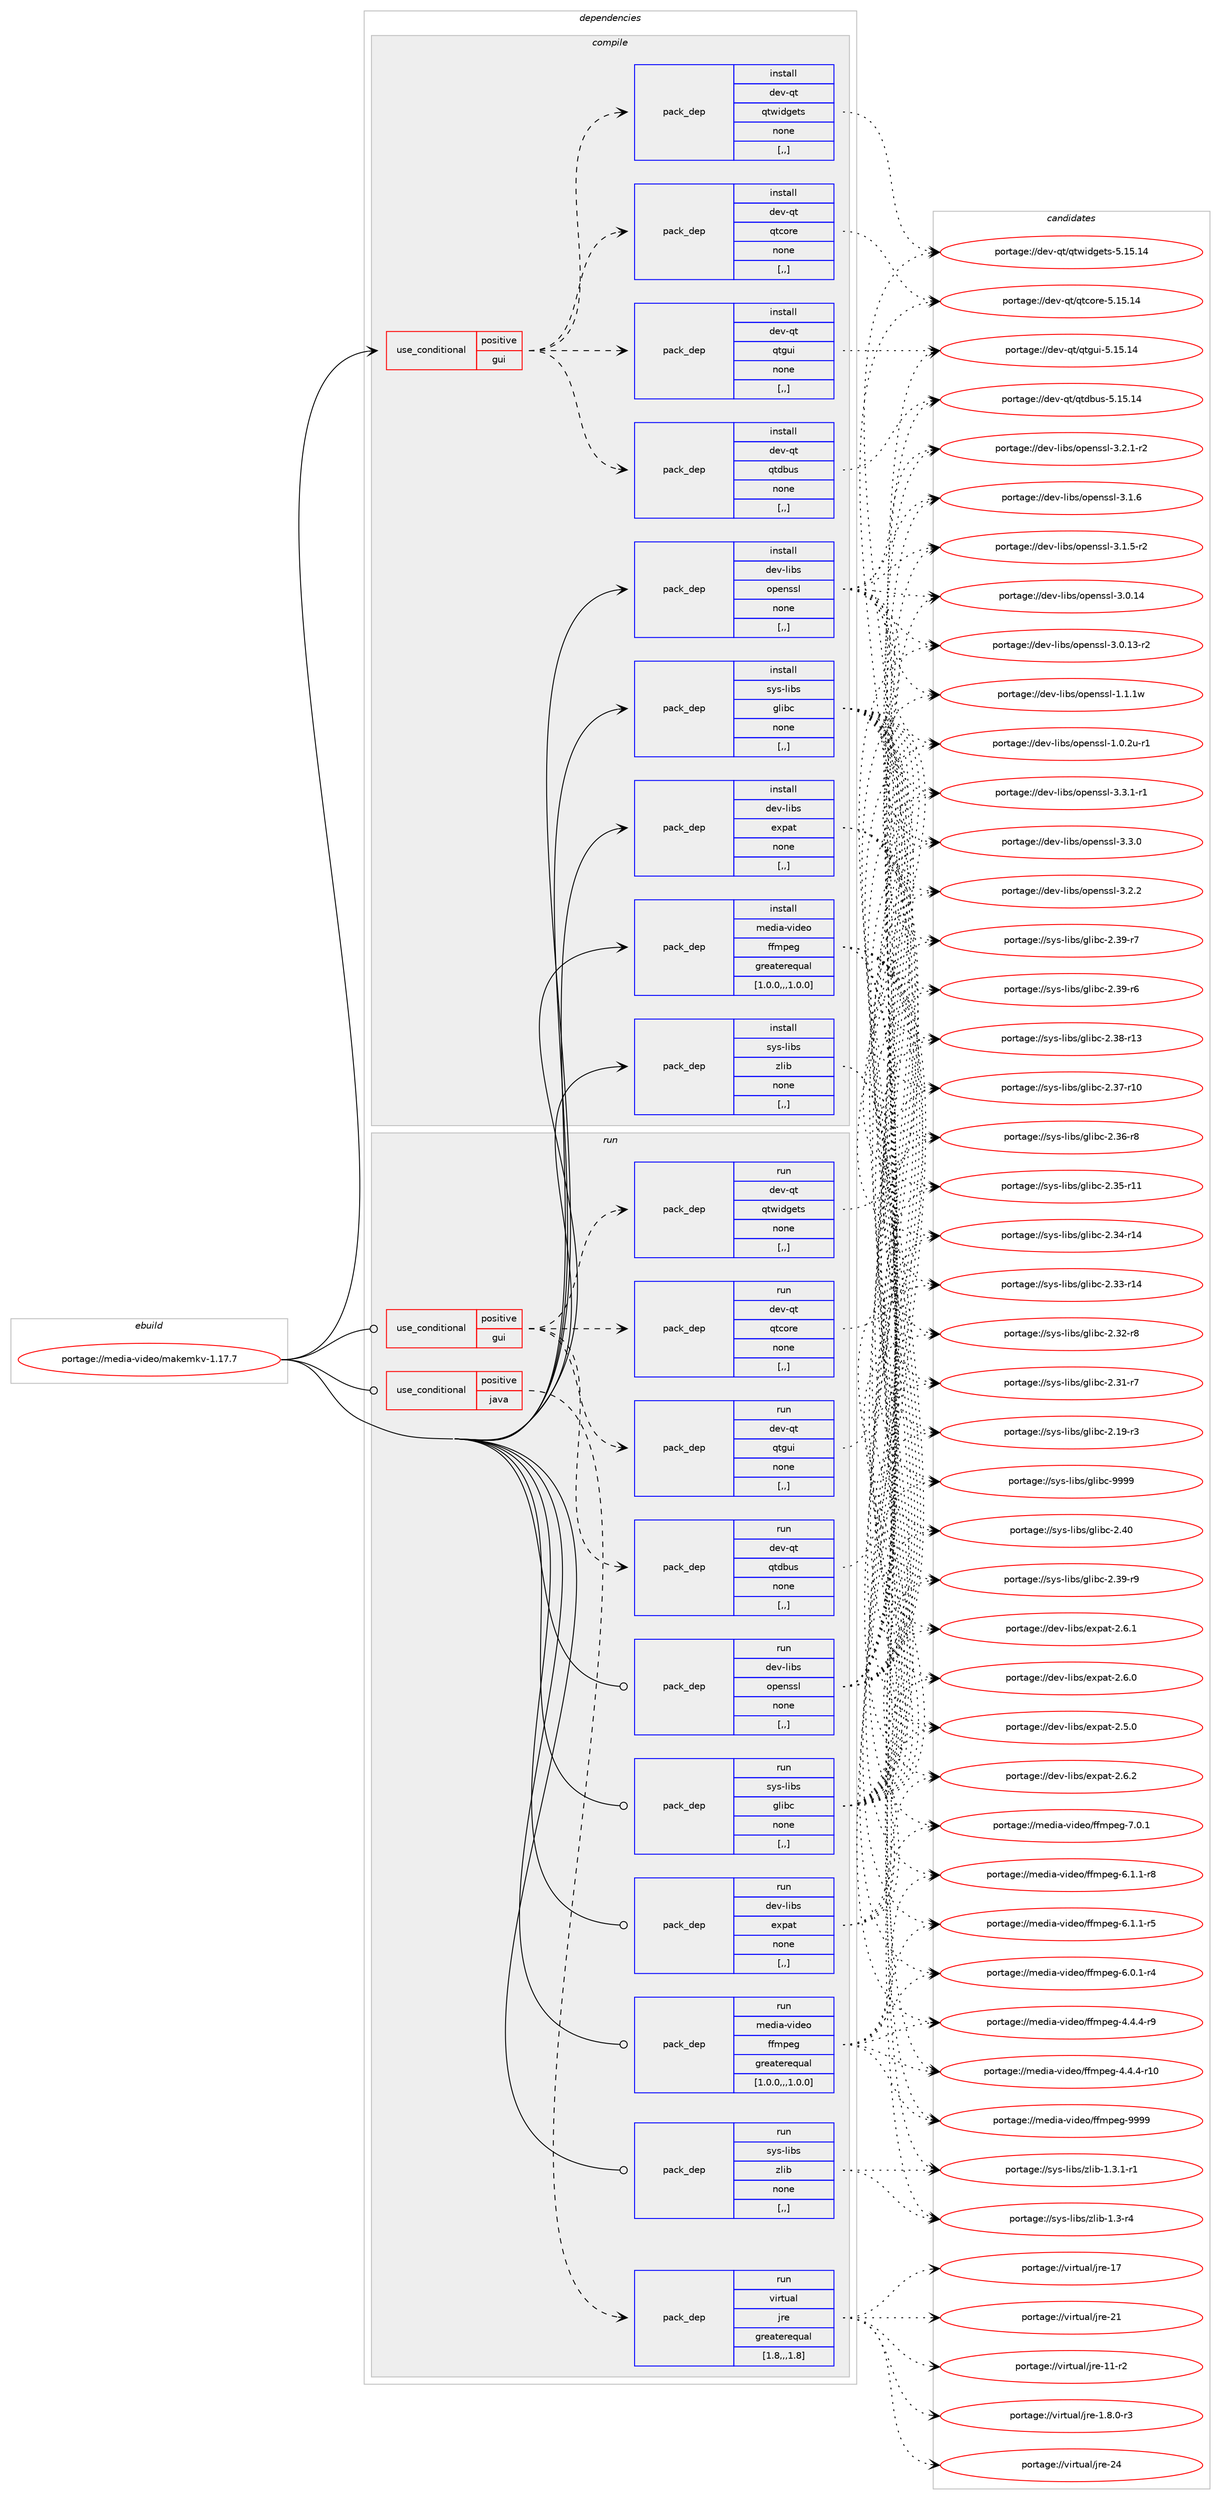 digraph prolog {

# *************
# Graph options
# *************

newrank=true;
concentrate=true;
compound=true;
graph [rankdir=LR,fontname=Helvetica,fontsize=10,ranksep=1.5];#, ranksep=2.5, nodesep=0.2];
edge  [arrowhead=vee];
node  [fontname=Helvetica,fontsize=10];

# **********
# The ebuild
# **********

subgraph cluster_leftcol {
color=gray;
label=<<i>ebuild</i>>;
id [label="portage://media-video/makemkv-1.17.7", color=red, width=4, href="../media-video/makemkv-1.17.7.svg"];
}

# ****************
# The dependencies
# ****************

subgraph cluster_midcol {
color=gray;
label=<<i>dependencies</i>>;
subgraph cluster_compile {
fillcolor="#eeeeee";
style=filled;
label=<<i>compile</i>>;
subgraph cond84138 {
dependency329238 [label=<<TABLE BORDER="0" CELLBORDER="1" CELLSPACING="0" CELLPADDING="4"><TR><TD ROWSPAN="3" CELLPADDING="10">use_conditional</TD></TR><TR><TD>positive</TD></TR><TR><TD>gui</TD></TR></TABLE>>, shape=none, color=red];
subgraph pack242588 {
dependency329239 [label=<<TABLE BORDER="0" CELLBORDER="1" CELLSPACING="0" CELLPADDING="4" WIDTH="220"><TR><TD ROWSPAN="6" CELLPADDING="30">pack_dep</TD></TR><TR><TD WIDTH="110">install</TD></TR><TR><TD>dev-qt</TD></TR><TR><TD>qtcore</TD></TR><TR><TD>none</TD></TR><TR><TD>[,,]</TD></TR></TABLE>>, shape=none, color=blue];
}
dependency329238:e -> dependency329239:w [weight=20,style="dashed",arrowhead="vee"];
subgraph pack242589 {
dependency329240 [label=<<TABLE BORDER="0" CELLBORDER="1" CELLSPACING="0" CELLPADDING="4" WIDTH="220"><TR><TD ROWSPAN="6" CELLPADDING="30">pack_dep</TD></TR><TR><TD WIDTH="110">install</TD></TR><TR><TD>dev-qt</TD></TR><TR><TD>qtdbus</TD></TR><TR><TD>none</TD></TR><TR><TD>[,,]</TD></TR></TABLE>>, shape=none, color=blue];
}
dependency329238:e -> dependency329240:w [weight=20,style="dashed",arrowhead="vee"];
subgraph pack242590 {
dependency329241 [label=<<TABLE BORDER="0" CELLBORDER="1" CELLSPACING="0" CELLPADDING="4" WIDTH="220"><TR><TD ROWSPAN="6" CELLPADDING="30">pack_dep</TD></TR><TR><TD WIDTH="110">install</TD></TR><TR><TD>dev-qt</TD></TR><TR><TD>qtgui</TD></TR><TR><TD>none</TD></TR><TR><TD>[,,]</TD></TR></TABLE>>, shape=none, color=blue];
}
dependency329238:e -> dependency329241:w [weight=20,style="dashed",arrowhead="vee"];
subgraph pack242591 {
dependency329242 [label=<<TABLE BORDER="0" CELLBORDER="1" CELLSPACING="0" CELLPADDING="4" WIDTH="220"><TR><TD ROWSPAN="6" CELLPADDING="30">pack_dep</TD></TR><TR><TD WIDTH="110">install</TD></TR><TR><TD>dev-qt</TD></TR><TR><TD>qtwidgets</TD></TR><TR><TD>none</TD></TR><TR><TD>[,,]</TD></TR></TABLE>>, shape=none, color=blue];
}
dependency329238:e -> dependency329242:w [weight=20,style="dashed",arrowhead="vee"];
}
id:e -> dependency329238:w [weight=20,style="solid",arrowhead="vee"];
subgraph pack242592 {
dependency329243 [label=<<TABLE BORDER="0" CELLBORDER="1" CELLSPACING="0" CELLPADDING="4" WIDTH="220"><TR><TD ROWSPAN="6" CELLPADDING="30">pack_dep</TD></TR><TR><TD WIDTH="110">install</TD></TR><TR><TD>dev-libs</TD></TR><TR><TD>expat</TD></TR><TR><TD>none</TD></TR><TR><TD>[,,]</TD></TR></TABLE>>, shape=none, color=blue];
}
id:e -> dependency329243:w [weight=20,style="solid",arrowhead="vee"];
subgraph pack242593 {
dependency329244 [label=<<TABLE BORDER="0" CELLBORDER="1" CELLSPACING="0" CELLPADDING="4" WIDTH="220"><TR><TD ROWSPAN="6" CELLPADDING="30">pack_dep</TD></TR><TR><TD WIDTH="110">install</TD></TR><TR><TD>dev-libs</TD></TR><TR><TD>openssl</TD></TR><TR><TD>none</TD></TR><TR><TD>[,,]</TD></TR></TABLE>>, shape=none, color=blue];
}
id:e -> dependency329244:w [weight=20,style="solid",arrowhead="vee"];
subgraph pack242594 {
dependency329245 [label=<<TABLE BORDER="0" CELLBORDER="1" CELLSPACING="0" CELLPADDING="4" WIDTH="220"><TR><TD ROWSPAN="6" CELLPADDING="30">pack_dep</TD></TR><TR><TD WIDTH="110">install</TD></TR><TR><TD>media-video</TD></TR><TR><TD>ffmpeg</TD></TR><TR><TD>greaterequal</TD></TR><TR><TD>[1.0.0,,,1.0.0]</TD></TR></TABLE>>, shape=none, color=blue];
}
id:e -> dependency329245:w [weight=20,style="solid",arrowhead="vee"];
subgraph pack242595 {
dependency329246 [label=<<TABLE BORDER="0" CELLBORDER="1" CELLSPACING="0" CELLPADDING="4" WIDTH="220"><TR><TD ROWSPAN="6" CELLPADDING="30">pack_dep</TD></TR><TR><TD WIDTH="110">install</TD></TR><TR><TD>sys-libs</TD></TR><TR><TD>glibc</TD></TR><TR><TD>none</TD></TR><TR><TD>[,,]</TD></TR></TABLE>>, shape=none, color=blue];
}
id:e -> dependency329246:w [weight=20,style="solid",arrowhead="vee"];
subgraph pack242596 {
dependency329247 [label=<<TABLE BORDER="0" CELLBORDER="1" CELLSPACING="0" CELLPADDING="4" WIDTH="220"><TR><TD ROWSPAN="6" CELLPADDING="30">pack_dep</TD></TR><TR><TD WIDTH="110">install</TD></TR><TR><TD>sys-libs</TD></TR><TR><TD>zlib</TD></TR><TR><TD>none</TD></TR><TR><TD>[,,]</TD></TR></TABLE>>, shape=none, color=blue];
}
id:e -> dependency329247:w [weight=20,style="solid",arrowhead="vee"];
}
subgraph cluster_compileandrun {
fillcolor="#eeeeee";
style=filled;
label=<<i>compile and run</i>>;
}
subgraph cluster_run {
fillcolor="#eeeeee";
style=filled;
label=<<i>run</i>>;
subgraph cond84139 {
dependency329248 [label=<<TABLE BORDER="0" CELLBORDER="1" CELLSPACING="0" CELLPADDING="4"><TR><TD ROWSPAN="3" CELLPADDING="10">use_conditional</TD></TR><TR><TD>positive</TD></TR><TR><TD>gui</TD></TR></TABLE>>, shape=none, color=red];
subgraph pack242597 {
dependency329249 [label=<<TABLE BORDER="0" CELLBORDER="1" CELLSPACING="0" CELLPADDING="4" WIDTH="220"><TR><TD ROWSPAN="6" CELLPADDING="30">pack_dep</TD></TR><TR><TD WIDTH="110">run</TD></TR><TR><TD>dev-qt</TD></TR><TR><TD>qtcore</TD></TR><TR><TD>none</TD></TR><TR><TD>[,,]</TD></TR></TABLE>>, shape=none, color=blue];
}
dependency329248:e -> dependency329249:w [weight=20,style="dashed",arrowhead="vee"];
subgraph pack242598 {
dependency329250 [label=<<TABLE BORDER="0" CELLBORDER="1" CELLSPACING="0" CELLPADDING="4" WIDTH="220"><TR><TD ROWSPAN="6" CELLPADDING="30">pack_dep</TD></TR><TR><TD WIDTH="110">run</TD></TR><TR><TD>dev-qt</TD></TR><TR><TD>qtdbus</TD></TR><TR><TD>none</TD></TR><TR><TD>[,,]</TD></TR></TABLE>>, shape=none, color=blue];
}
dependency329248:e -> dependency329250:w [weight=20,style="dashed",arrowhead="vee"];
subgraph pack242599 {
dependency329251 [label=<<TABLE BORDER="0" CELLBORDER="1" CELLSPACING="0" CELLPADDING="4" WIDTH="220"><TR><TD ROWSPAN="6" CELLPADDING="30">pack_dep</TD></TR><TR><TD WIDTH="110">run</TD></TR><TR><TD>dev-qt</TD></TR><TR><TD>qtgui</TD></TR><TR><TD>none</TD></TR><TR><TD>[,,]</TD></TR></TABLE>>, shape=none, color=blue];
}
dependency329248:e -> dependency329251:w [weight=20,style="dashed",arrowhead="vee"];
subgraph pack242600 {
dependency329252 [label=<<TABLE BORDER="0" CELLBORDER="1" CELLSPACING="0" CELLPADDING="4" WIDTH="220"><TR><TD ROWSPAN="6" CELLPADDING="30">pack_dep</TD></TR><TR><TD WIDTH="110">run</TD></TR><TR><TD>dev-qt</TD></TR><TR><TD>qtwidgets</TD></TR><TR><TD>none</TD></TR><TR><TD>[,,]</TD></TR></TABLE>>, shape=none, color=blue];
}
dependency329248:e -> dependency329252:w [weight=20,style="dashed",arrowhead="vee"];
}
id:e -> dependency329248:w [weight=20,style="solid",arrowhead="odot"];
subgraph cond84140 {
dependency329253 [label=<<TABLE BORDER="0" CELLBORDER="1" CELLSPACING="0" CELLPADDING="4"><TR><TD ROWSPAN="3" CELLPADDING="10">use_conditional</TD></TR><TR><TD>positive</TD></TR><TR><TD>java</TD></TR></TABLE>>, shape=none, color=red];
subgraph pack242601 {
dependency329254 [label=<<TABLE BORDER="0" CELLBORDER="1" CELLSPACING="0" CELLPADDING="4" WIDTH="220"><TR><TD ROWSPAN="6" CELLPADDING="30">pack_dep</TD></TR><TR><TD WIDTH="110">run</TD></TR><TR><TD>virtual</TD></TR><TR><TD>jre</TD></TR><TR><TD>greaterequal</TD></TR><TR><TD>[1.8,,,1.8]</TD></TR></TABLE>>, shape=none, color=blue];
}
dependency329253:e -> dependency329254:w [weight=20,style="dashed",arrowhead="vee"];
}
id:e -> dependency329253:w [weight=20,style="solid",arrowhead="odot"];
subgraph pack242602 {
dependency329255 [label=<<TABLE BORDER="0" CELLBORDER="1" CELLSPACING="0" CELLPADDING="4" WIDTH="220"><TR><TD ROWSPAN="6" CELLPADDING="30">pack_dep</TD></TR><TR><TD WIDTH="110">run</TD></TR><TR><TD>dev-libs</TD></TR><TR><TD>expat</TD></TR><TR><TD>none</TD></TR><TR><TD>[,,]</TD></TR></TABLE>>, shape=none, color=blue];
}
id:e -> dependency329255:w [weight=20,style="solid",arrowhead="odot"];
subgraph pack242603 {
dependency329256 [label=<<TABLE BORDER="0" CELLBORDER="1" CELLSPACING="0" CELLPADDING="4" WIDTH="220"><TR><TD ROWSPAN="6" CELLPADDING="30">pack_dep</TD></TR><TR><TD WIDTH="110">run</TD></TR><TR><TD>dev-libs</TD></TR><TR><TD>openssl</TD></TR><TR><TD>none</TD></TR><TR><TD>[,,]</TD></TR></TABLE>>, shape=none, color=blue];
}
id:e -> dependency329256:w [weight=20,style="solid",arrowhead="odot"];
subgraph pack242604 {
dependency329257 [label=<<TABLE BORDER="0" CELLBORDER="1" CELLSPACING="0" CELLPADDING="4" WIDTH="220"><TR><TD ROWSPAN="6" CELLPADDING="30">pack_dep</TD></TR><TR><TD WIDTH="110">run</TD></TR><TR><TD>media-video</TD></TR><TR><TD>ffmpeg</TD></TR><TR><TD>greaterequal</TD></TR><TR><TD>[1.0.0,,,1.0.0]</TD></TR></TABLE>>, shape=none, color=blue];
}
id:e -> dependency329257:w [weight=20,style="solid",arrowhead="odot"];
subgraph pack242605 {
dependency329258 [label=<<TABLE BORDER="0" CELLBORDER="1" CELLSPACING="0" CELLPADDING="4" WIDTH="220"><TR><TD ROWSPAN="6" CELLPADDING="30">pack_dep</TD></TR><TR><TD WIDTH="110">run</TD></TR><TR><TD>sys-libs</TD></TR><TR><TD>glibc</TD></TR><TR><TD>none</TD></TR><TR><TD>[,,]</TD></TR></TABLE>>, shape=none, color=blue];
}
id:e -> dependency329258:w [weight=20,style="solid",arrowhead="odot"];
subgraph pack242606 {
dependency329259 [label=<<TABLE BORDER="0" CELLBORDER="1" CELLSPACING="0" CELLPADDING="4" WIDTH="220"><TR><TD ROWSPAN="6" CELLPADDING="30">pack_dep</TD></TR><TR><TD WIDTH="110">run</TD></TR><TR><TD>sys-libs</TD></TR><TR><TD>zlib</TD></TR><TR><TD>none</TD></TR><TR><TD>[,,]</TD></TR></TABLE>>, shape=none, color=blue];
}
id:e -> dependency329259:w [weight=20,style="solid",arrowhead="odot"];
}
}

# **************
# The candidates
# **************

subgraph cluster_choices {
rank=same;
color=gray;
label=<<i>candidates</i>>;

subgraph choice242588 {
color=black;
nodesep=1;
choice1001011184511311647113116991111141014553464953464952 [label="portage://dev-qt/qtcore-5.15.14", color=red, width=4,href="../dev-qt/qtcore-5.15.14.svg"];
dependency329239:e -> choice1001011184511311647113116991111141014553464953464952:w [style=dotted,weight="100"];
}
subgraph choice242589 {
color=black;
nodesep=1;
choice1001011184511311647113116100981171154553464953464952 [label="portage://dev-qt/qtdbus-5.15.14", color=red, width=4,href="../dev-qt/qtdbus-5.15.14.svg"];
dependency329240:e -> choice1001011184511311647113116100981171154553464953464952:w [style=dotted,weight="100"];
}
subgraph choice242590 {
color=black;
nodesep=1;
choice10010111845113116471131161031171054553464953464952 [label="portage://dev-qt/qtgui-5.15.14", color=red, width=4,href="../dev-qt/qtgui-5.15.14.svg"];
dependency329241:e -> choice10010111845113116471131161031171054553464953464952:w [style=dotted,weight="100"];
}
subgraph choice242591 {
color=black;
nodesep=1;
choice10010111845113116471131161191051001031011161154553464953464952 [label="portage://dev-qt/qtwidgets-5.15.14", color=red, width=4,href="../dev-qt/qtwidgets-5.15.14.svg"];
dependency329242:e -> choice10010111845113116471131161191051001031011161154553464953464952:w [style=dotted,weight="100"];
}
subgraph choice242592 {
color=black;
nodesep=1;
choice10010111845108105981154710112011297116455046544650 [label="portage://dev-libs/expat-2.6.2", color=red, width=4,href="../dev-libs/expat-2.6.2.svg"];
choice10010111845108105981154710112011297116455046544649 [label="portage://dev-libs/expat-2.6.1", color=red, width=4,href="../dev-libs/expat-2.6.1.svg"];
choice10010111845108105981154710112011297116455046544648 [label="portage://dev-libs/expat-2.6.0", color=red, width=4,href="../dev-libs/expat-2.6.0.svg"];
choice10010111845108105981154710112011297116455046534648 [label="portage://dev-libs/expat-2.5.0", color=red, width=4,href="../dev-libs/expat-2.5.0.svg"];
dependency329243:e -> choice10010111845108105981154710112011297116455046544650:w [style=dotted,weight="100"];
dependency329243:e -> choice10010111845108105981154710112011297116455046544649:w [style=dotted,weight="100"];
dependency329243:e -> choice10010111845108105981154710112011297116455046544648:w [style=dotted,weight="100"];
dependency329243:e -> choice10010111845108105981154710112011297116455046534648:w [style=dotted,weight="100"];
}
subgraph choice242593 {
color=black;
nodesep=1;
choice1001011184510810598115471111121011101151151084551465146494511449 [label="portage://dev-libs/openssl-3.3.1-r1", color=red, width=4,href="../dev-libs/openssl-3.3.1-r1.svg"];
choice100101118451081059811547111112101110115115108455146514648 [label="portage://dev-libs/openssl-3.3.0", color=red, width=4,href="../dev-libs/openssl-3.3.0.svg"];
choice100101118451081059811547111112101110115115108455146504650 [label="portage://dev-libs/openssl-3.2.2", color=red, width=4,href="../dev-libs/openssl-3.2.2.svg"];
choice1001011184510810598115471111121011101151151084551465046494511450 [label="portage://dev-libs/openssl-3.2.1-r2", color=red, width=4,href="../dev-libs/openssl-3.2.1-r2.svg"];
choice100101118451081059811547111112101110115115108455146494654 [label="portage://dev-libs/openssl-3.1.6", color=red, width=4,href="../dev-libs/openssl-3.1.6.svg"];
choice1001011184510810598115471111121011101151151084551464946534511450 [label="portage://dev-libs/openssl-3.1.5-r2", color=red, width=4,href="../dev-libs/openssl-3.1.5-r2.svg"];
choice10010111845108105981154711111210111011511510845514648464952 [label="portage://dev-libs/openssl-3.0.14", color=red, width=4,href="../dev-libs/openssl-3.0.14.svg"];
choice100101118451081059811547111112101110115115108455146484649514511450 [label="portage://dev-libs/openssl-3.0.13-r2", color=red, width=4,href="../dev-libs/openssl-3.0.13-r2.svg"];
choice100101118451081059811547111112101110115115108454946494649119 [label="portage://dev-libs/openssl-1.1.1w", color=red, width=4,href="../dev-libs/openssl-1.1.1w.svg"];
choice1001011184510810598115471111121011101151151084549464846501174511449 [label="portage://dev-libs/openssl-1.0.2u-r1", color=red, width=4,href="../dev-libs/openssl-1.0.2u-r1.svg"];
dependency329244:e -> choice1001011184510810598115471111121011101151151084551465146494511449:w [style=dotted,weight="100"];
dependency329244:e -> choice100101118451081059811547111112101110115115108455146514648:w [style=dotted,weight="100"];
dependency329244:e -> choice100101118451081059811547111112101110115115108455146504650:w [style=dotted,weight="100"];
dependency329244:e -> choice1001011184510810598115471111121011101151151084551465046494511450:w [style=dotted,weight="100"];
dependency329244:e -> choice100101118451081059811547111112101110115115108455146494654:w [style=dotted,weight="100"];
dependency329244:e -> choice1001011184510810598115471111121011101151151084551464946534511450:w [style=dotted,weight="100"];
dependency329244:e -> choice10010111845108105981154711111210111011511510845514648464952:w [style=dotted,weight="100"];
dependency329244:e -> choice100101118451081059811547111112101110115115108455146484649514511450:w [style=dotted,weight="100"];
dependency329244:e -> choice100101118451081059811547111112101110115115108454946494649119:w [style=dotted,weight="100"];
dependency329244:e -> choice1001011184510810598115471111121011101151151084549464846501174511449:w [style=dotted,weight="100"];
}
subgraph choice242594 {
color=black;
nodesep=1;
choice1091011001059745118105100101111471021021091121011034557575757 [label="portage://media-video/ffmpeg-9999", color=red, width=4,href="../media-video/ffmpeg-9999.svg"];
choice109101100105974511810510010111147102102109112101103455546484649 [label="portage://media-video/ffmpeg-7.0.1", color=red, width=4,href="../media-video/ffmpeg-7.0.1.svg"];
choice1091011001059745118105100101111471021021091121011034554464946494511456 [label="portage://media-video/ffmpeg-6.1.1-r8", color=red, width=4,href="../media-video/ffmpeg-6.1.1-r8.svg"];
choice1091011001059745118105100101111471021021091121011034554464946494511453 [label="portage://media-video/ffmpeg-6.1.1-r5", color=red, width=4,href="../media-video/ffmpeg-6.1.1-r5.svg"];
choice1091011001059745118105100101111471021021091121011034554464846494511452 [label="portage://media-video/ffmpeg-6.0.1-r4", color=red, width=4,href="../media-video/ffmpeg-6.0.1-r4.svg"];
choice1091011001059745118105100101111471021021091121011034552465246524511457 [label="portage://media-video/ffmpeg-4.4.4-r9", color=red, width=4,href="../media-video/ffmpeg-4.4.4-r9.svg"];
choice109101100105974511810510010111147102102109112101103455246524652451144948 [label="portage://media-video/ffmpeg-4.4.4-r10", color=red, width=4,href="../media-video/ffmpeg-4.4.4-r10.svg"];
dependency329245:e -> choice1091011001059745118105100101111471021021091121011034557575757:w [style=dotted,weight="100"];
dependency329245:e -> choice109101100105974511810510010111147102102109112101103455546484649:w [style=dotted,weight="100"];
dependency329245:e -> choice1091011001059745118105100101111471021021091121011034554464946494511456:w [style=dotted,weight="100"];
dependency329245:e -> choice1091011001059745118105100101111471021021091121011034554464946494511453:w [style=dotted,weight="100"];
dependency329245:e -> choice1091011001059745118105100101111471021021091121011034554464846494511452:w [style=dotted,weight="100"];
dependency329245:e -> choice1091011001059745118105100101111471021021091121011034552465246524511457:w [style=dotted,weight="100"];
dependency329245:e -> choice109101100105974511810510010111147102102109112101103455246524652451144948:w [style=dotted,weight="100"];
}
subgraph choice242595 {
color=black;
nodesep=1;
choice11512111545108105981154710310810598994557575757 [label="portage://sys-libs/glibc-9999", color=red, width=4,href="../sys-libs/glibc-9999.svg"];
choice11512111545108105981154710310810598994550465248 [label="portage://sys-libs/glibc-2.40", color=red, width=4,href="../sys-libs/glibc-2.40.svg"];
choice115121115451081059811547103108105989945504651574511457 [label="portage://sys-libs/glibc-2.39-r9", color=red, width=4,href="../sys-libs/glibc-2.39-r9.svg"];
choice115121115451081059811547103108105989945504651574511455 [label="portage://sys-libs/glibc-2.39-r7", color=red, width=4,href="../sys-libs/glibc-2.39-r7.svg"];
choice115121115451081059811547103108105989945504651574511454 [label="portage://sys-libs/glibc-2.39-r6", color=red, width=4,href="../sys-libs/glibc-2.39-r6.svg"];
choice11512111545108105981154710310810598994550465156451144951 [label="portage://sys-libs/glibc-2.38-r13", color=red, width=4,href="../sys-libs/glibc-2.38-r13.svg"];
choice11512111545108105981154710310810598994550465155451144948 [label="portage://sys-libs/glibc-2.37-r10", color=red, width=4,href="../sys-libs/glibc-2.37-r10.svg"];
choice115121115451081059811547103108105989945504651544511456 [label="portage://sys-libs/glibc-2.36-r8", color=red, width=4,href="../sys-libs/glibc-2.36-r8.svg"];
choice11512111545108105981154710310810598994550465153451144949 [label="portage://sys-libs/glibc-2.35-r11", color=red, width=4,href="../sys-libs/glibc-2.35-r11.svg"];
choice11512111545108105981154710310810598994550465152451144952 [label="portage://sys-libs/glibc-2.34-r14", color=red, width=4,href="../sys-libs/glibc-2.34-r14.svg"];
choice11512111545108105981154710310810598994550465151451144952 [label="portage://sys-libs/glibc-2.33-r14", color=red, width=4,href="../sys-libs/glibc-2.33-r14.svg"];
choice115121115451081059811547103108105989945504651504511456 [label="portage://sys-libs/glibc-2.32-r8", color=red, width=4,href="../sys-libs/glibc-2.32-r8.svg"];
choice115121115451081059811547103108105989945504651494511455 [label="portage://sys-libs/glibc-2.31-r7", color=red, width=4,href="../sys-libs/glibc-2.31-r7.svg"];
choice115121115451081059811547103108105989945504649574511451 [label="portage://sys-libs/glibc-2.19-r3", color=red, width=4,href="../sys-libs/glibc-2.19-r3.svg"];
dependency329246:e -> choice11512111545108105981154710310810598994557575757:w [style=dotted,weight="100"];
dependency329246:e -> choice11512111545108105981154710310810598994550465248:w [style=dotted,weight="100"];
dependency329246:e -> choice115121115451081059811547103108105989945504651574511457:w [style=dotted,weight="100"];
dependency329246:e -> choice115121115451081059811547103108105989945504651574511455:w [style=dotted,weight="100"];
dependency329246:e -> choice115121115451081059811547103108105989945504651574511454:w [style=dotted,weight="100"];
dependency329246:e -> choice11512111545108105981154710310810598994550465156451144951:w [style=dotted,weight="100"];
dependency329246:e -> choice11512111545108105981154710310810598994550465155451144948:w [style=dotted,weight="100"];
dependency329246:e -> choice115121115451081059811547103108105989945504651544511456:w [style=dotted,weight="100"];
dependency329246:e -> choice11512111545108105981154710310810598994550465153451144949:w [style=dotted,weight="100"];
dependency329246:e -> choice11512111545108105981154710310810598994550465152451144952:w [style=dotted,weight="100"];
dependency329246:e -> choice11512111545108105981154710310810598994550465151451144952:w [style=dotted,weight="100"];
dependency329246:e -> choice115121115451081059811547103108105989945504651504511456:w [style=dotted,weight="100"];
dependency329246:e -> choice115121115451081059811547103108105989945504651494511455:w [style=dotted,weight="100"];
dependency329246:e -> choice115121115451081059811547103108105989945504649574511451:w [style=dotted,weight="100"];
}
subgraph choice242596 {
color=black;
nodesep=1;
choice115121115451081059811547122108105984549465146494511449 [label="portage://sys-libs/zlib-1.3.1-r1", color=red, width=4,href="../sys-libs/zlib-1.3.1-r1.svg"];
choice11512111545108105981154712210810598454946514511452 [label="portage://sys-libs/zlib-1.3-r4", color=red, width=4,href="../sys-libs/zlib-1.3-r4.svg"];
dependency329247:e -> choice115121115451081059811547122108105984549465146494511449:w [style=dotted,weight="100"];
dependency329247:e -> choice11512111545108105981154712210810598454946514511452:w [style=dotted,weight="100"];
}
subgraph choice242597 {
color=black;
nodesep=1;
choice1001011184511311647113116991111141014553464953464952 [label="portage://dev-qt/qtcore-5.15.14", color=red, width=4,href="../dev-qt/qtcore-5.15.14.svg"];
dependency329249:e -> choice1001011184511311647113116991111141014553464953464952:w [style=dotted,weight="100"];
}
subgraph choice242598 {
color=black;
nodesep=1;
choice1001011184511311647113116100981171154553464953464952 [label="portage://dev-qt/qtdbus-5.15.14", color=red, width=4,href="../dev-qt/qtdbus-5.15.14.svg"];
dependency329250:e -> choice1001011184511311647113116100981171154553464953464952:w [style=dotted,weight="100"];
}
subgraph choice242599 {
color=black;
nodesep=1;
choice10010111845113116471131161031171054553464953464952 [label="portage://dev-qt/qtgui-5.15.14", color=red, width=4,href="../dev-qt/qtgui-5.15.14.svg"];
dependency329251:e -> choice10010111845113116471131161031171054553464953464952:w [style=dotted,weight="100"];
}
subgraph choice242600 {
color=black;
nodesep=1;
choice10010111845113116471131161191051001031011161154553464953464952 [label="portage://dev-qt/qtwidgets-5.15.14", color=red, width=4,href="../dev-qt/qtwidgets-5.15.14.svg"];
dependency329252:e -> choice10010111845113116471131161191051001031011161154553464953464952:w [style=dotted,weight="100"];
}
subgraph choice242601 {
color=black;
nodesep=1;
choice1181051141161179710847106114101455052 [label="portage://virtual/jre-24", color=red, width=4,href="../virtual/jre-24.svg"];
choice1181051141161179710847106114101455049 [label="portage://virtual/jre-21", color=red, width=4,href="../virtual/jre-21.svg"];
choice1181051141161179710847106114101454955 [label="portage://virtual/jre-17", color=red, width=4,href="../virtual/jre-17.svg"];
choice11810511411611797108471061141014549494511450 [label="portage://virtual/jre-11-r2", color=red, width=4,href="../virtual/jre-11-r2.svg"];
choice11810511411611797108471061141014549465646484511451 [label="portage://virtual/jre-1.8.0-r3", color=red, width=4,href="../virtual/jre-1.8.0-r3.svg"];
dependency329254:e -> choice1181051141161179710847106114101455052:w [style=dotted,weight="100"];
dependency329254:e -> choice1181051141161179710847106114101455049:w [style=dotted,weight="100"];
dependency329254:e -> choice1181051141161179710847106114101454955:w [style=dotted,weight="100"];
dependency329254:e -> choice11810511411611797108471061141014549494511450:w [style=dotted,weight="100"];
dependency329254:e -> choice11810511411611797108471061141014549465646484511451:w [style=dotted,weight="100"];
}
subgraph choice242602 {
color=black;
nodesep=1;
choice10010111845108105981154710112011297116455046544650 [label="portage://dev-libs/expat-2.6.2", color=red, width=4,href="../dev-libs/expat-2.6.2.svg"];
choice10010111845108105981154710112011297116455046544649 [label="portage://dev-libs/expat-2.6.1", color=red, width=4,href="../dev-libs/expat-2.6.1.svg"];
choice10010111845108105981154710112011297116455046544648 [label="portage://dev-libs/expat-2.6.0", color=red, width=4,href="../dev-libs/expat-2.6.0.svg"];
choice10010111845108105981154710112011297116455046534648 [label="portage://dev-libs/expat-2.5.0", color=red, width=4,href="../dev-libs/expat-2.5.0.svg"];
dependency329255:e -> choice10010111845108105981154710112011297116455046544650:w [style=dotted,weight="100"];
dependency329255:e -> choice10010111845108105981154710112011297116455046544649:w [style=dotted,weight="100"];
dependency329255:e -> choice10010111845108105981154710112011297116455046544648:w [style=dotted,weight="100"];
dependency329255:e -> choice10010111845108105981154710112011297116455046534648:w [style=dotted,weight="100"];
}
subgraph choice242603 {
color=black;
nodesep=1;
choice1001011184510810598115471111121011101151151084551465146494511449 [label="portage://dev-libs/openssl-3.3.1-r1", color=red, width=4,href="../dev-libs/openssl-3.3.1-r1.svg"];
choice100101118451081059811547111112101110115115108455146514648 [label="portage://dev-libs/openssl-3.3.0", color=red, width=4,href="../dev-libs/openssl-3.3.0.svg"];
choice100101118451081059811547111112101110115115108455146504650 [label="portage://dev-libs/openssl-3.2.2", color=red, width=4,href="../dev-libs/openssl-3.2.2.svg"];
choice1001011184510810598115471111121011101151151084551465046494511450 [label="portage://dev-libs/openssl-3.2.1-r2", color=red, width=4,href="../dev-libs/openssl-3.2.1-r2.svg"];
choice100101118451081059811547111112101110115115108455146494654 [label="portage://dev-libs/openssl-3.1.6", color=red, width=4,href="../dev-libs/openssl-3.1.6.svg"];
choice1001011184510810598115471111121011101151151084551464946534511450 [label="portage://dev-libs/openssl-3.1.5-r2", color=red, width=4,href="../dev-libs/openssl-3.1.5-r2.svg"];
choice10010111845108105981154711111210111011511510845514648464952 [label="portage://dev-libs/openssl-3.0.14", color=red, width=4,href="../dev-libs/openssl-3.0.14.svg"];
choice100101118451081059811547111112101110115115108455146484649514511450 [label="portage://dev-libs/openssl-3.0.13-r2", color=red, width=4,href="../dev-libs/openssl-3.0.13-r2.svg"];
choice100101118451081059811547111112101110115115108454946494649119 [label="portage://dev-libs/openssl-1.1.1w", color=red, width=4,href="../dev-libs/openssl-1.1.1w.svg"];
choice1001011184510810598115471111121011101151151084549464846501174511449 [label="portage://dev-libs/openssl-1.0.2u-r1", color=red, width=4,href="../dev-libs/openssl-1.0.2u-r1.svg"];
dependency329256:e -> choice1001011184510810598115471111121011101151151084551465146494511449:w [style=dotted,weight="100"];
dependency329256:e -> choice100101118451081059811547111112101110115115108455146514648:w [style=dotted,weight="100"];
dependency329256:e -> choice100101118451081059811547111112101110115115108455146504650:w [style=dotted,weight="100"];
dependency329256:e -> choice1001011184510810598115471111121011101151151084551465046494511450:w [style=dotted,weight="100"];
dependency329256:e -> choice100101118451081059811547111112101110115115108455146494654:w [style=dotted,weight="100"];
dependency329256:e -> choice1001011184510810598115471111121011101151151084551464946534511450:w [style=dotted,weight="100"];
dependency329256:e -> choice10010111845108105981154711111210111011511510845514648464952:w [style=dotted,weight="100"];
dependency329256:e -> choice100101118451081059811547111112101110115115108455146484649514511450:w [style=dotted,weight="100"];
dependency329256:e -> choice100101118451081059811547111112101110115115108454946494649119:w [style=dotted,weight="100"];
dependency329256:e -> choice1001011184510810598115471111121011101151151084549464846501174511449:w [style=dotted,weight="100"];
}
subgraph choice242604 {
color=black;
nodesep=1;
choice1091011001059745118105100101111471021021091121011034557575757 [label="portage://media-video/ffmpeg-9999", color=red, width=4,href="../media-video/ffmpeg-9999.svg"];
choice109101100105974511810510010111147102102109112101103455546484649 [label="portage://media-video/ffmpeg-7.0.1", color=red, width=4,href="../media-video/ffmpeg-7.0.1.svg"];
choice1091011001059745118105100101111471021021091121011034554464946494511456 [label="portage://media-video/ffmpeg-6.1.1-r8", color=red, width=4,href="../media-video/ffmpeg-6.1.1-r8.svg"];
choice1091011001059745118105100101111471021021091121011034554464946494511453 [label="portage://media-video/ffmpeg-6.1.1-r5", color=red, width=4,href="../media-video/ffmpeg-6.1.1-r5.svg"];
choice1091011001059745118105100101111471021021091121011034554464846494511452 [label="portage://media-video/ffmpeg-6.0.1-r4", color=red, width=4,href="../media-video/ffmpeg-6.0.1-r4.svg"];
choice1091011001059745118105100101111471021021091121011034552465246524511457 [label="portage://media-video/ffmpeg-4.4.4-r9", color=red, width=4,href="../media-video/ffmpeg-4.4.4-r9.svg"];
choice109101100105974511810510010111147102102109112101103455246524652451144948 [label="portage://media-video/ffmpeg-4.4.4-r10", color=red, width=4,href="../media-video/ffmpeg-4.4.4-r10.svg"];
dependency329257:e -> choice1091011001059745118105100101111471021021091121011034557575757:w [style=dotted,weight="100"];
dependency329257:e -> choice109101100105974511810510010111147102102109112101103455546484649:w [style=dotted,weight="100"];
dependency329257:e -> choice1091011001059745118105100101111471021021091121011034554464946494511456:w [style=dotted,weight="100"];
dependency329257:e -> choice1091011001059745118105100101111471021021091121011034554464946494511453:w [style=dotted,weight="100"];
dependency329257:e -> choice1091011001059745118105100101111471021021091121011034554464846494511452:w [style=dotted,weight="100"];
dependency329257:e -> choice1091011001059745118105100101111471021021091121011034552465246524511457:w [style=dotted,weight="100"];
dependency329257:e -> choice109101100105974511810510010111147102102109112101103455246524652451144948:w [style=dotted,weight="100"];
}
subgraph choice242605 {
color=black;
nodesep=1;
choice11512111545108105981154710310810598994557575757 [label="portage://sys-libs/glibc-9999", color=red, width=4,href="../sys-libs/glibc-9999.svg"];
choice11512111545108105981154710310810598994550465248 [label="portage://sys-libs/glibc-2.40", color=red, width=4,href="../sys-libs/glibc-2.40.svg"];
choice115121115451081059811547103108105989945504651574511457 [label="portage://sys-libs/glibc-2.39-r9", color=red, width=4,href="../sys-libs/glibc-2.39-r9.svg"];
choice115121115451081059811547103108105989945504651574511455 [label="portage://sys-libs/glibc-2.39-r7", color=red, width=4,href="../sys-libs/glibc-2.39-r7.svg"];
choice115121115451081059811547103108105989945504651574511454 [label="portage://sys-libs/glibc-2.39-r6", color=red, width=4,href="../sys-libs/glibc-2.39-r6.svg"];
choice11512111545108105981154710310810598994550465156451144951 [label="portage://sys-libs/glibc-2.38-r13", color=red, width=4,href="../sys-libs/glibc-2.38-r13.svg"];
choice11512111545108105981154710310810598994550465155451144948 [label="portage://sys-libs/glibc-2.37-r10", color=red, width=4,href="../sys-libs/glibc-2.37-r10.svg"];
choice115121115451081059811547103108105989945504651544511456 [label="portage://sys-libs/glibc-2.36-r8", color=red, width=4,href="../sys-libs/glibc-2.36-r8.svg"];
choice11512111545108105981154710310810598994550465153451144949 [label="portage://sys-libs/glibc-2.35-r11", color=red, width=4,href="../sys-libs/glibc-2.35-r11.svg"];
choice11512111545108105981154710310810598994550465152451144952 [label="portage://sys-libs/glibc-2.34-r14", color=red, width=4,href="../sys-libs/glibc-2.34-r14.svg"];
choice11512111545108105981154710310810598994550465151451144952 [label="portage://sys-libs/glibc-2.33-r14", color=red, width=4,href="../sys-libs/glibc-2.33-r14.svg"];
choice115121115451081059811547103108105989945504651504511456 [label="portage://sys-libs/glibc-2.32-r8", color=red, width=4,href="../sys-libs/glibc-2.32-r8.svg"];
choice115121115451081059811547103108105989945504651494511455 [label="portage://sys-libs/glibc-2.31-r7", color=red, width=4,href="../sys-libs/glibc-2.31-r7.svg"];
choice115121115451081059811547103108105989945504649574511451 [label="portage://sys-libs/glibc-2.19-r3", color=red, width=4,href="../sys-libs/glibc-2.19-r3.svg"];
dependency329258:e -> choice11512111545108105981154710310810598994557575757:w [style=dotted,weight="100"];
dependency329258:e -> choice11512111545108105981154710310810598994550465248:w [style=dotted,weight="100"];
dependency329258:e -> choice115121115451081059811547103108105989945504651574511457:w [style=dotted,weight="100"];
dependency329258:e -> choice115121115451081059811547103108105989945504651574511455:w [style=dotted,weight="100"];
dependency329258:e -> choice115121115451081059811547103108105989945504651574511454:w [style=dotted,weight="100"];
dependency329258:e -> choice11512111545108105981154710310810598994550465156451144951:w [style=dotted,weight="100"];
dependency329258:e -> choice11512111545108105981154710310810598994550465155451144948:w [style=dotted,weight="100"];
dependency329258:e -> choice115121115451081059811547103108105989945504651544511456:w [style=dotted,weight="100"];
dependency329258:e -> choice11512111545108105981154710310810598994550465153451144949:w [style=dotted,weight="100"];
dependency329258:e -> choice11512111545108105981154710310810598994550465152451144952:w [style=dotted,weight="100"];
dependency329258:e -> choice11512111545108105981154710310810598994550465151451144952:w [style=dotted,weight="100"];
dependency329258:e -> choice115121115451081059811547103108105989945504651504511456:w [style=dotted,weight="100"];
dependency329258:e -> choice115121115451081059811547103108105989945504651494511455:w [style=dotted,weight="100"];
dependency329258:e -> choice115121115451081059811547103108105989945504649574511451:w [style=dotted,weight="100"];
}
subgraph choice242606 {
color=black;
nodesep=1;
choice115121115451081059811547122108105984549465146494511449 [label="portage://sys-libs/zlib-1.3.1-r1", color=red, width=4,href="../sys-libs/zlib-1.3.1-r1.svg"];
choice11512111545108105981154712210810598454946514511452 [label="portage://sys-libs/zlib-1.3-r4", color=red, width=4,href="../sys-libs/zlib-1.3-r4.svg"];
dependency329259:e -> choice115121115451081059811547122108105984549465146494511449:w [style=dotted,weight="100"];
dependency329259:e -> choice11512111545108105981154712210810598454946514511452:w [style=dotted,weight="100"];
}
}

}
